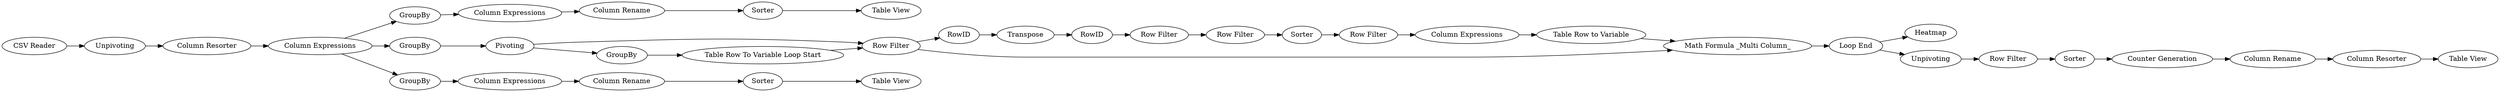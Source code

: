 digraph {
	31 -> 44
	13 -> 26
	20 -> 21
	7 -> 8
	28 -> 40
	9 -> 13
	21 -> 22
	15 -> 13
	8 -> 31
	33 -> 36
	27 -> 28
	44 -> 39
	8 -> 6
	32 -> 34
	37 -> 48
	17 -> 18
	46 -> 38
	13 -> 27
	25 -> 15
	5 -> 7
	41 -> 45
	22 -> 24
	39 -> 46
	28 -> 32
	24 -> 23
	9 -> 25
	34 -> 33
	26 -> 16
	45 -> 43
	8 -> 41
	18 -> 20
	36 -> 37
	48 -> 35
	23 -> 27
	47 -> 42
	43 -> 47
	6 -> 9
	16 -> 17
	1 -> 5
	27 [label="Math Formula _Multi Column_"]
	7 [label="Column Resorter"]
	9 [label=Pivoting]
	45 [label="Column Expressions"]
	26 [label=RowID]
	18 [label="Row Filter"]
	21 [label=Sorter]
	8 [label="Column Expressions"]
	17 [label=RowID]
	24 [label="Column Expressions"]
	41 [label=GroupBy]
	31 [label=GroupBy]
	6 [label=GroupBy]
	15 [label="Table Row To Variable Loop Start"]
	25 [label=GroupBy]
	16 [label=Transpose]
	48 [label="Column Resorter"]
	1 [label="CSV Reader"]
	42 [label="Table View"]
	22 [label="Row Filter"]
	28 [label="Loop End"]
	23 [label="Table Row to Variable"]
	47 [label=Sorter]
	38 [label="Table View"]
	5 [label=Unpivoting]
	13 [label="Row Filter"]
	20 [label="Row Filter"]
	44 [label="Column Expressions"]
	34 [label="Row Filter"]
	43 [label="Column Rename"]
	35 [label="Table View"]
	36 [label="Counter Generation"]
	46 [label=Sorter]
	40 [label=Heatmap]
	39 [label="Column Rename"]
	33 [label=Sorter]
	32 [label=Unpivoting]
	37 [label="Column Rename"]
	rankdir=LR
}

